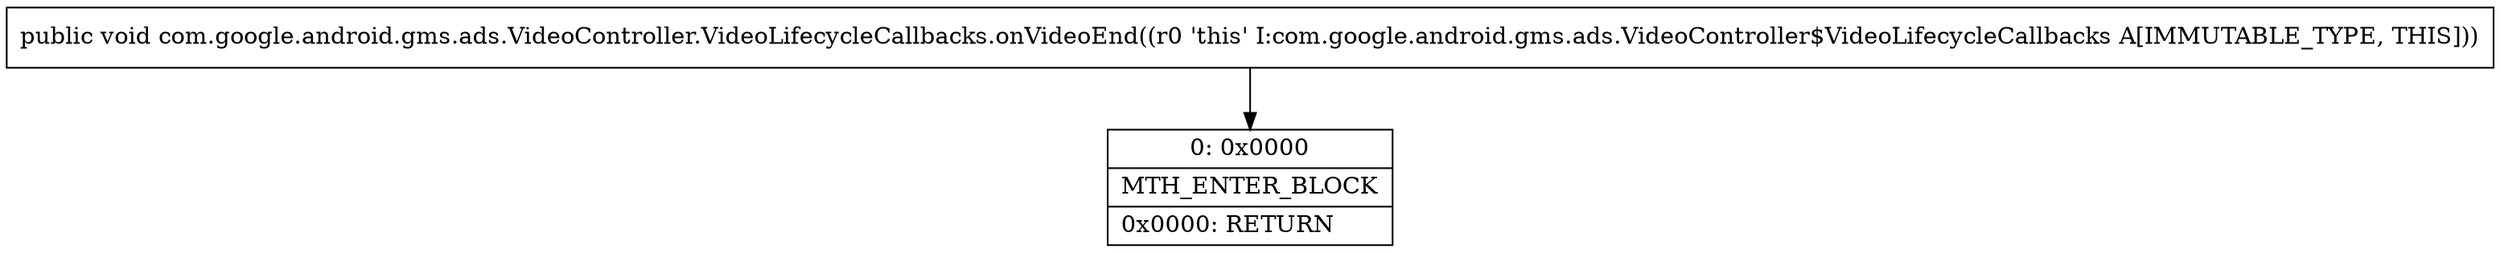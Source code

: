 digraph "CFG forcom.google.android.gms.ads.VideoController.VideoLifecycleCallbacks.onVideoEnd()V" {
Node_0 [shape=record,label="{0\:\ 0x0000|MTH_ENTER_BLOCK\l|0x0000: RETURN   \l}"];
MethodNode[shape=record,label="{public void com.google.android.gms.ads.VideoController.VideoLifecycleCallbacks.onVideoEnd((r0 'this' I:com.google.android.gms.ads.VideoController$VideoLifecycleCallbacks A[IMMUTABLE_TYPE, THIS])) }"];
MethodNode -> Node_0;
}

